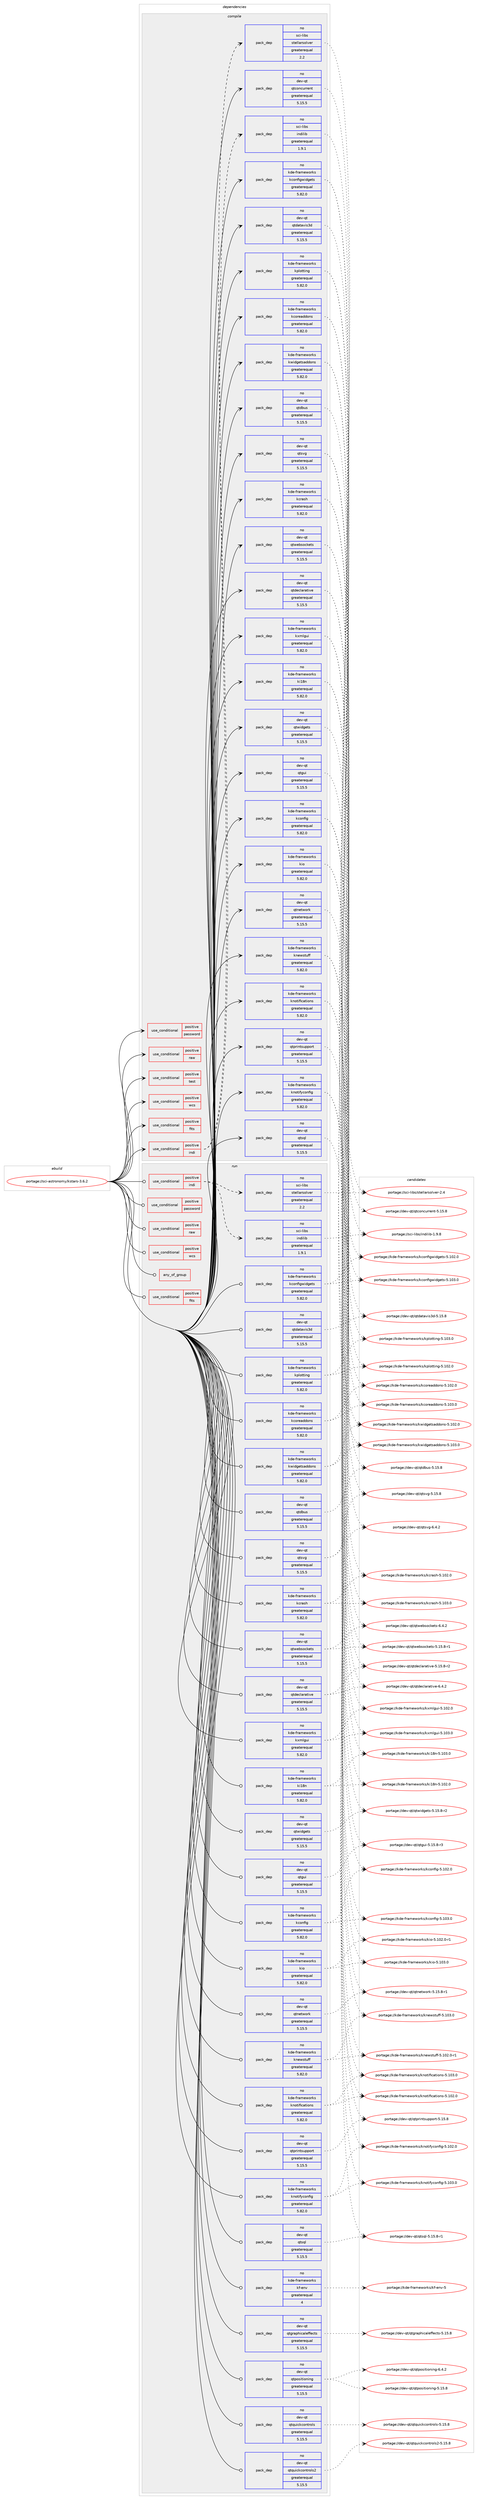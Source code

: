 digraph prolog {

# *************
# Graph options
# *************

newrank=true;
concentrate=true;
compound=true;
graph [rankdir=LR,fontname=Helvetica,fontsize=10,ranksep=1.5];#, ranksep=2.5, nodesep=0.2];
edge  [arrowhead=vee];
node  [fontname=Helvetica,fontsize=10];

# **********
# The ebuild
# **********

subgraph cluster_leftcol {
color=gray;
rank=same;
label=<<i>ebuild</i>>;
id [label="portage://sci-astronomy/kstars-3.6.2", color=red, width=4, href="../sci-astronomy/kstars-3.6.2.svg"];
}

# ****************
# The dependencies
# ****************

subgraph cluster_midcol {
color=gray;
label=<<i>dependencies</i>>;
subgraph cluster_compile {
fillcolor="#eeeeee";
style=filled;
label=<<i>compile</i>>;
subgraph cond37 {
dependency83 [label=<<TABLE BORDER="0" CELLBORDER="1" CELLSPACING="0" CELLPADDING="4"><TR><TD ROWSPAN="3" CELLPADDING="10">use_conditional</TD></TR><TR><TD>positive</TD></TR><TR><TD>fits</TD></TR></TABLE>>, shape=none, color=red];
# *** BEGIN UNKNOWN DEPENDENCY TYPE (TODO) ***
# dependency83 -> package_dependency(portage://sci-astronomy/kstars-3.6.2,install,no,sci-libs,cfitsio,none,[,,],any_same_slot,[])
# *** END UNKNOWN DEPENDENCY TYPE (TODO) ***

}
id:e -> dependency83:w [weight=20,style="solid",arrowhead="vee"];
subgraph cond38 {
dependency84 [label=<<TABLE BORDER="0" CELLBORDER="1" CELLSPACING="0" CELLPADDING="4"><TR><TD ROWSPAN="3" CELLPADDING="10">use_conditional</TD></TR><TR><TD>positive</TD></TR><TR><TD>indi</TD></TR></TABLE>>, shape=none, color=red];
# *** BEGIN UNKNOWN DEPENDENCY TYPE (TODO) ***
# dependency84 -> package_dependency(portage://sci-astronomy/kstars-3.6.2,install,no,sci-libs,gsl,none,[,,],any_same_slot,[])
# *** END UNKNOWN DEPENDENCY TYPE (TODO) ***

subgraph pack47 {
dependency85 [label=<<TABLE BORDER="0" CELLBORDER="1" CELLSPACING="0" CELLPADDING="4" WIDTH="220"><TR><TD ROWSPAN="6" CELLPADDING="30">pack_dep</TD></TR><TR><TD WIDTH="110">no</TD></TR><TR><TD>sci-libs</TD></TR><TR><TD>indilib</TD></TR><TR><TD>greaterequal</TD></TR><TR><TD>1.9.1</TD></TR></TABLE>>, shape=none, color=blue];
}
dependency84:e -> dependency85:w [weight=20,style="dashed",arrowhead="vee"];
# *** BEGIN UNKNOWN DEPENDENCY TYPE (TODO) ***
# dependency84 -> package_dependency(portage://sci-astronomy/kstars-3.6.2,install,no,sci-libs,libnova,none,[,,],any_same_slot,[])
# *** END UNKNOWN DEPENDENCY TYPE (TODO) ***

subgraph pack48 {
dependency86 [label=<<TABLE BORDER="0" CELLBORDER="1" CELLSPACING="0" CELLPADDING="4" WIDTH="220"><TR><TD ROWSPAN="6" CELLPADDING="30">pack_dep</TD></TR><TR><TD WIDTH="110">no</TD></TR><TR><TD>sci-libs</TD></TR><TR><TD>stellarsolver</TD></TR><TR><TD>greaterequal</TD></TR><TR><TD>2.2</TD></TR></TABLE>>, shape=none, color=blue];
}
dependency84:e -> dependency86:w [weight=20,style="dashed",arrowhead="vee"];
}
id:e -> dependency84:w [weight=20,style="solid",arrowhead="vee"];
subgraph cond39 {
dependency87 [label=<<TABLE BORDER="0" CELLBORDER="1" CELLSPACING="0" CELLPADDING="4"><TR><TD ROWSPAN="3" CELLPADDING="10">use_conditional</TD></TR><TR><TD>positive</TD></TR><TR><TD>password</TD></TR></TABLE>>, shape=none, color=red];
# *** BEGIN UNKNOWN DEPENDENCY TYPE (TODO) ***
# dependency87 -> package_dependency(portage://sci-astronomy/kstars-3.6.2,install,no,dev-libs,qtkeychain,none,[,,],any_same_slot,[use(enable(qt5),positive)])
# *** END UNKNOWN DEPENDENCY TYPE (TODO) ***

}
id:e -> dependency87:w [weight=20,style="solid",arrowhead="vee"];
subgraph cond40 {
dependency88 [label=<<TABLE BORDER="0" CELLBORDER="1" CELLSPACING="0" CELLPADDING="4"><TR><TD ROWSPAN="3" CELLPADDING="10">use_conditional</TD></TR><TR><TD>positive</TD></TR><TR><TD>raw</TD></TR></TABLE>>, shape=none, color=red];
# *** BEGIN UNKNOWN DEPENDENCY TYPE (TODO) ***
# dependency88 -> package_dependency(portage://sci-astronomy/kstars-3.6.2,install,no,media-libs,libraw,none,[,,],any_same_slot,[])
# *** END UNKNOWN DEPENDENCY TYPE (TODO) ***

}
id:e -> dependency88:w [weight=20,style="solid",arrowhead="vee"];
subgraph cond41 {
dependency89 [label=<<TABLE BORDER="0" CELLBORDER="1" CELLSPACING="0" CELLPADDING="4"><TR><TD ROWSPAN="3" CELLPADDING="10">use_conditional</TD></TR><TR><TD>positive</TD></TR><TR><TD>test</TD></TR></TABLE>>, shape=none, color=red];
# *** BEGIN UNKNOWN DEPENDENCY TYPE (TODO) ***
# dependency89 -> package_dependency(portage://sci-astronomy/kstars-3.6.2,install,no,dev-qt,qttest,none,[,,],[slot(5)],[])
# *** END UNKNOWN DEPENDENCY TYPE (TODO) ***

}
id:e -> dependency89:w [weight=20,style="solid",arrowhead="vee"];
subgraph cond42 {
dependency90 [label=<<TABLE BORDER="0" CELLBORDER="1" CELLSPACING="0" CELLPADDING="4"><TR><TD ROWSPAN="3" CELLPADDING="10">use_conditional</TD></TR><TR><TD>positive</TD></TR><TR><TD>wcs</TD></TR></TABLE>>, shape=none, color=red];
# *** BEGIN UNKNOWN DEPENDENCY TYPE (TODO) ***
# dependency90 -> package_dependency(portage://sci-astronomy/kstars-3.6.2,install,no,sci-astronomy,wcslib,none,[,,],any_same_slot,[])
# *** END UNKNOWN DEPENDENCY TYPE (TODO) ***

}
id:e -> dependency90:w [weight=20,style="solid",arrowhead="vee"];
# *** BEGIN UNKNOWN DEPENDENCY TYPE (TODO) ***
# id -> package_dependency(portage://sci-astronomy/kstars-3.6.2,install,no,dev-cpp,eigen,none,[,,],[slot(3)],[])
# *** END UNKNOWN DEPENDENCY TYPE (TODO) ***

subgraph pack49 {
dependency91 [label=<<TABLE BORDER="0" CELLBORDER="1" CELLSPACING="0" CELLPADDING="4" WIDTH="220"><TR><TD ROWSPAN="6" CELLPADDING="30">pack_dep</TD></TR><TR><TD WIDTH="110">no</TD></TR><TR><TD>dev-qt</TD></TR><TR><TD>qtconcurrent</TD></TR><TR><TD>greaterequal</TD></TR><TR><TD>5.15.5</TD></TR></TABLE>>, shape=none, color=blue];
}
id:e -> dependency91:w [weight=20,style="solid",arrowhead="vee"];
# *** BEGIN UNKNOWN DEPENDENCY TYPE (TODO) ***
# id -> package_dependency(portage://sci-astronomy/kstars-3.6.2,install,no,dev-qt,qtcore,none,[,,],[slot(5)],[])
# *** END UNKNOWN DEPENDENCY TYPE (TODO) ***

subgraph pack50 {
dependency92 [label=<<TABLE BORDER="0" CELLBORDER="1" CELLSPACING="0" CELLPADDING="4" WIDTH="220"><TR><TD ROWSPAN="6" CELLPADDING="30">pack_dep</TD></TR><TR><TD WIDTH="110">no</TD></TR><TR><TD>dev-qt</TD></TR><TR><TD>qtdatavis3d</TD></TR><TR><TD>greaterequal</TD></TR><TR><TD>5.15.5</TD></TR></TABLE>>, shape=none, color=blue];
}
id:e -> dependency92:w [weight=20,style="solid",arrowhead="vee"];
subgraph pack51 {
dependency93 [label=<<TABLE BORDER="0" CELLBORDER="1" CELLSPACING="0" CELLPADDING="4" WIDTH="220"><TR><TD ROWSPAN="6" CELLPADDING="30">pack_dep</TD></TR><TR><TD WIDTH="110">no</TD></TR><TR><TD>dev-qt</TD></TR><TR><TD>qtdbus</TD></TR><TR><TD>greaterequal</TD></TR><TR><TD>5.15.5</TD></TR></TABLE>>, shape=none, color=blue];
}
id:e -> dependency93:w [weight=20,style="solid",arrowhead="vee"];
subgraph pack52 {
dependency94 [label=<<TABLE BORDER="0" CELLBORDER="1" CELLSPACING="0" CELLPADDING="4" WIDTH="220"><TR><TD ROWSPAN="6" CELLPADDING="30">pack_dep</TD></TR><TR><TD WIDTH="110">no</TD></TR><TR><TD>dev-qt</TD></TR><TR><TD>qtdeclarative</TD></TR><TR><TD>greaterequal</TD></TR><TR><TD>5.15.5</TD></TR></TABLE>>, shape=none, color=blue];
}
id:e -> dependency94:w [weight=20,style="solid",arrowhead="vee"];
subgraph pack53 {
dependency95 [label=<<TABLE BORDER="0" CELLBORDER="1" CELLSPACING="0" CELLPADDING="4" WIDTH="220"><TR><TD ROWSPAN="6" CELLPADDING="30">pack_dep</TD></TR><TR><TD WIDTH="110">no</TD></TR><TR><TD>dev-qt</TD></TR><TR><TD>qtgui</TD></TR><TR><TD>greaterequal</TD></TR><TR><TD>5.15.5</TD></TR></TABLE>>, shape=none, color=blue];
}
id:e -> dependency95:w [weight=20,style="solid",arrowhead="vee"];
subgraph pack54 {
dependency96 [label=<<TABLE BORDER="0" CELLBORDER="1" CELLSPACING="0" CELLPADDING="4" WIDTH="220"><TR><TD ROWSPAN="6" CELLPADDING="30">pack_dep</TD></TR><TR><TD WIDTH="110">no</TD></TR><TR><TD>dev-qt</TD></TR><TR><TD>qtnetwork</TD></TR><TR><TD>greaterequal</TD></TR><TR><TD>5.15.5</TD></TR></TABLE>>, shape=none, color=blue];
}
id:e -> dependency96:w [weight=20,style="solid",arrowhead="vee"];
subgraph pack55 {
dependency97 [label=<<TABLE BORDER="0" CELLBORDER="1" CELLSPACING="0" CELLPADDING="4" WIDTH="220"><TR><TD ROWSPAN="6" CELLPADDING="30">pack_dep</TD></TR><TR><TD WIDTH="110">no</TD></TR><TR><TD>dev-qt</TD></TR><TR><TD>qtprintsupport</TD></TR><TR><TD>greaterequal</TD></TR><TR><TD>5.15.5</TD></TR></TABLE>>, shape=none, color=blue];
}
id:e -> dependency97:w [weight=20,style="solid",arrowhead="vee"];
subgraph pack56 {
dependency98 [label=<<TABLE BORDER="0" CELLBORDER="1" CELLSPACING="0" CELLPADDING="4" WIDTH="220"><TR><TD ROWSPAN="6" CELLPADDING="30">pack_dep</TD></TR><TR><TD WIDTH="110">no</TD></TR><TR><TD>dev-qt</TD></TR><TR><TD>qtsql</TD></TR><TR><TD>greaterequal</TD></TR><TR><TD>5.15.5</TD></TR></TABLE>>, shape=none, color=blue];
}
id:e -> dependency98:w [weight=20,style="solid",arrowhead="vee"];
subgraph pack57 {
dependency99 [label=<<TABLE BORDER="0" CELLBORDER="1" CELLSPACING="0" CELLPADDING="4" WIDTH="220"><TR><TD ROWSPAN="6" CELLPADDING="30">pack_dep</TD></TR><TR><TD WIDTH="110">no</TD></TR><TR><TD>dev-qt</TD></TR><TR><TD>qtsvg</TD></TR><TR><TD>greaterequal</TD></TR><TR><TD>5.15.5</TD></TR></TABLE>>, shape=none, color=blue];
}
id:e -> dependency99:w [weight=20,style="solid",arrowhead="vee"];
subgraph pack58 {
dependency100 [label=<<TABLE BORDER="0" CELLBORDER="1" CELLSPACING="0" CELLPADDING="4" WIDTH="220"><TR><TD ROWSPAN="6" CELLPADDING="30">pack_dep</TD></TR><TR><TD WIDTH="110">no</TD></TR><TR><TD>dev-qt</TD></TR><TR><TD>qtwebsockets</TD></TR><TR><TD>greaterequal</TD></TR><TR><TD>5.15.5</TD></TR></TABLE>>, shape=none, color=blue];
}
id:e -> dependency100:w [weight=20,style="solid",arrowhead="vee"];
subgraph pack59 {
dependency101 [label=<<TABLE BORDER="0" CELLBORDER="1" CELLSPACING="0" CELLPADDING="4" WIDTH="220"><TR><TD ROWSPAN="6" CELLPADDING="30">pack_dep</TD></TR><TR><TD WIDTH="110">no</TD></TR><TR><TD>dev-qt</TD></TR><TR><TD>qtwidgets</TD></TR><TR><TD>greaterequal</TD></TR><TR><TD>5.15.5</TD></TR></TABLE>>, shape=none, color=blue];
}
id:e -> dependency101:w [weight=20,style="solid",arrowhead="vee"];
subgraph pack60 {
dependency102 [label=<<TABLE BORDER="0" CELLBORDER="1" CELLSPACING="0" CELLPADDING="4" WIDTH="220"><TR><TD ROWSPAN="6" CELLPADDING="30">pack_dep</TD></TR><TR><TD WIDTH="110">no</TD></TR><TR><TD>kde-frameworks</TD></TR><TR><TD>kconfig</TD></TR><TR><TD>greaterequal</TD></TR><TR><TD>5.82.0</TD></TR></TABLE>>, shape=none, color=blue];
}
id:e -> dependency102:w [weight=20,style="solid",arrowhead="vee"];
subgraph pack61 {
dependency103 [label=<<TABLE BORDER="0" CELLBORDER="1" CELLSPACING="0" CELLPADDING="4" WIDTH="220"><TR><TD ROWSPAN="6" CELLPADDING="30">pack_dep</TD></TR><TR><TD WIDTH="110">no</TD></TR><TR><TD>kde-frameworks</TD></TR><TR><TD>kconfigwidgets</TD></TR><TR><TD>greaterequal</TD></TR><TR><TD>5.82.0</TD></TR></TABLE>>, shape=none, color=blue];
}
id:e -> dependency103:w [weight=20,style="solid",arrowhead="vee"];
subgraph pack62 {
dependency104 [label=<<TABLE BORDER="0" CELLBORDER="1" CELLSPACING="0" CELLPADDING="4" WIDTH="220"><TR><TD ROWSPAN="6" CELLPADDING="30">pack_dep</TD></TR><TR><TD WIDTH="110">no</TD></TR><TR><TD>kde-frameworks</TD></TR><TR><TD>kcoreaddons</TD></TR><TR><TD>greaterequal</TD></TR><TR><TD>5.82.0</TD></TR></TABLE>>, shape=none, color=blue];
}
id:e -> dependency104:w [weight=20,style="solid",arrowhead="vee"];
subgraph pack63 {
dependency105 [label=<<TABLE BORDER="0" CELLBORDER="1" CELLSPACING="0" CELLPADDING="4" WIDTH="220"><TR><TD ROWSPAN="6" CELLPADDING="30">pack_dep</TD></TR><TR><TD WIDTH="110">no</TD></TR><TR><TD>kde-frameworks</TD></TR><TR><TD>kcrash</TD></TR><TR><TD>greaterequal</TD></TR><TR><TD>5.82.0</TD></TR></TABLE>>, shape=none, color=blue];
}
id:e -> dependency105:w [weight=20,style="solid",arrowhead="vee"];
subgraph pack64 {
dependency106 [label=<<TABLE BORDER="0" CELLBORDER="1" CELLSPACING="0" CELLPADDING="4" WIDTH="220"><TR><TD ROWSPAN="6" CELLPADDING="30">pack_dep</TD></TR><TR><TD WIDTH="110">no</TD></TR><TR><TD>kde-frameworks</TD></TR><TR><TD>ki18n</TD></TR><TR><TD>greaterequal</TD></TR><TR><TD>5.82.0</TD></TR></TABLE>>, shape=none, color=blue];
}
id:e -> dependency106:w [weight=20,style="solid",arrowhead="vee"];
subgraph pack65 {
dependency107 [label=<<TABLE BORDER="0" CELLBORDER="1" CELLSPACING="0" CELLPADDING="4" WIDTH="220"><TR><TD ROWSPAN="6" CELLPADDING="30">pack_dep</TD></TR><TR><TD WIDTH="110">no</TD></TR><TR><TD>kde-frameworks</TD></TR><TR><TD>kio</TD></TR><TR><TD>greaterequal</TD></TR><TR><TD>5.82.0</TD></TR></TABLE>>, shape=none, color=blue];
}
id:e -> dependency107:w [weight=20,style="solid",arrowhead="vee"];
subgraph pack66 {
dependency108 [label=<<TABLE BORDER="0" CELLBORDER="1" CELLSPACING="0" CELLPADDING="4" WIDTH="220"><TR><TD ROWSPAN="6" CELLPADDING="30">pack_dep</TD></TR><TR><TD WIDTH="110">no</TD></TR><TR><TD>kde-frameworks</TD></TR><TR><TD>knewstuff</TD></TR><TR><TD>greaterequal</TD></TR><TR><TD>5.82.0</TD></TR></TABLE>>, shape=none, color=blue];
}
id:e -> dependency108:w [weight=20,style="solid",arrowhead="vee"];
subgraph pack67 {
dependency109 [label=<<TABLE BORDER="0" CELLBORDER="1" CELLSPACING="0" CELLPADDING="4" WIDTH="220"><TR><TD ROWSPAN="6" CELLPADDING="30">pack_dep</TD></TR><TR><TD WIDTH="110">no</TD></TR><TR><TD>kde-frameworks</TD></TR><TR><TD>knotifications</TD></TR><TR><TD>greaterequal</TD></TR><TR><TD>5.82.0</TD></TR></TABLE>>, shape=none, color=blue];
}
id:e -> dependency109:w [weight=20,style="solid",arrowhead="vee"];
subgraph pack68 {
dependency110 [label=<<TABLE BORDER="0" CELLBORDER="1" CELLSPACING="0" CELLPADDING="4" WIDTH="220"><TR><TD ROWSPAN="6" CELLPADDING="30">pack_dep</TD></TR><TR><TD WIDTH="110">no</TD></TR><TR><TD>kde-frameworks</TD></TR><TR><TD>knotifyconfig</TD></TR><TR><TD>greaterequal</TD></TR><TR><TD>5.82.0</TD></TR></TABLE>>, shape=none, color=blue];
}
id:e -> dependency110:w [weight=20,style="solid",arrowhead="vee"];
subgraph pack69 {
dependency111 [label=<<TABLE BORDER="0" CELLBORDER="1" CELLSPACING="0" CELLPADDING="4" WIDTH="220"><TR><TD ROWSPAN="6" CELLPADDING="30">pack_dep</TD></TR><TR><TD WIDTH="110">no</TD></TR><TR><TD>kde-frameworks</TD></TR><TR><TD>kplotting</TD></TR><TR><TD>greaterequal</TD></TR><TR><TD>5.82.0</TD></TR></TABLE>>, shape=none, color=blue];
}
id:e -> dependency111:w [weight=20,style="solid",arrowhead="vee"];
subgraph pack70 {
dependency112 [label=<<TABLE BORDER="0" CELLBORDER="1" CELLSPACING="0" CELLPADDING="4" WIDTH="220"><TR><TD ROWSPAN="6" CELLPADDING="30">pack_dep</TD></TR><TR><TD WIDTH="110">no</TD></TR><TR><TD>kde-frameworks</TD></TR><TR><TD>kwidgetsaddons</TD></TR><TR><TD>greaterequal</TD></TR><TR><TD>5.82.0</TD></TR></TABLE>>, shape=none, color=blue];
}
id:e -> dependency112:w [weight=20,style="solid",arrowhead="vee"];
subgraph pack71 {
dependency113 [label=<<TABLE BORDER="0" CELLBORDER="1" CELLSPACING="0" CELLPADDING="4" WIDTH="220"><TR><TD ROWSPAN="6" CELLPADDING="30">pack_dep</TD></TR><TR><TD WIDTH="110">no</TD></TR><TR><TD>kde-frameworks</TD></TR><TR><TD>kxmlgui</TD></TR><TR><TD>greaterequal</TD></TR><TR><TD>5.82.0</TD></TR></TABLE>>, shape=none, color=blue];
}
id:e -> dependency113:w [weight=20,style="solid",arrowhead="vee"];
# *** BEGIN UNKNOWN DEPENDENCY TYPE (TODO) ***
# id -> package_dependency(portage://sci-astronomy/kstars-3.6.2,install,no,sys-libs,zlib,none,[,,],[],[])
# *** END UNKNOWN DEPENDENCY TYPE (TODO) ***

}
subgraph cluster_compileandrun {
fillcolor="#eeeeee";
style=filled;
label=<<i>compile and run</i>>;
}
subgraph cluster_run {
fillcolor="#eeeeee";
style=filled;
label=<<i>run</i>>;
subgraph any1 {
dependency114 [label=<<TABLE BORDER="0" CELLBORDER="1" CELLSPACING="0" CELLPADDING="4"><TR><TD CELLPADDING="10">any_of_group</TD></TR></TABLE>>, shape=none, color=red];# *** BEGIN UNKNOWN DEPENDENCY TYPE (TODO) ***
# dependency114 -> package_dependency(portage://sci-astronomy/kstars-3.6.2,run,no,kde-frameworks,breeze-icons,none,[,,],any_different_slot,[])
# *** END UNKNOWN DEPENDENCY TYPE (TODO) ***

# *** BEGIN UNKNOWN DEPENDENCY TYPE (TODO) ***
# dependency114 -> package_dependency(portage://sci-astronomy/kstars-3.6.2,run,no,kde-frameworks,oxygen-icons,none,[,,],any_different_slot,[])
# *** END UNKNOWN DEPENDENCY TYPE (TODO) ***

}
id:e -> dependency114:w [weight=20,style="solid",arrowhead="odot"];
subgraph cond43 {
dependency115 [label=<<TABLE BORDER="0" CELLBORDER="1" CELLSPACING="0" CELLPADDING="4"><TR><TD ROWSPAN="3" CELLPADDING="10">use_conditional</TD></TR><TR><TD>positive</TD></TR><TR><TD>fits</TD></TR></TABLE>>, shape=none, color=red];
# *** BEGIN UNKNOWN DEPENDENCY TYPE (TODO) ***
# dependency115 -> package_dependency(portage://sci-astronomy/kstars-3.6.2,run,no,sci-libs,cfitsio,none,[,,],any_same_slot,[])
# *** END UNKNOWN DEPENDENCY TYPE (TODO) ***

}
id:e -> dependency115:w [weight=20,style="solid",arrowhead="odot"];
subgraph cond44 {
dependency116 [label=<<TABLE BORDER="0" CELLBORDER="1" CELLSPACING="0" CELLPADDING="4"><TR><TD ROWSPAN="3" CELLPADDING="10">use_conditional</TD></TR><TR><TD>positive</TD></TR><TR><TD>indi</TD></TR></TABLE>>, shape=none, color=red];
# *** BEGIN UNKNOWN DEPENDENCY TYPE (TODO) ***
# dependency116 -> package_dependency(portage://sci-astronomy/kstars-3.6.2,run,no,sci-libs,gsl,none,[,,],any_same_slot,[])
# *** END UNKNOWN DEPENDENCY TYPE (TODO) ***

subgraph pack72 {
dependency117 [label=<<TABLE BORDER="0" CELLBORDER="1" CELLSPACING="0" CELLPADDING="4" WIDTH="220"><TR><TD ROWSPAN="6" CELLPADDING="30">pack_dep</TD></TR><TR><TD WIDTH="110">no</TD></TR><TR><TD>sci-libs</TD></TR><TR><TD>indilib</TD></TR><TR><TD>greaterequal</TD></TR><TR><TD>1.9.1</TD></TR></TABLE>>, shape=none, color=blue];
}
dependency116:e -> dependency117:w [weight=20,style="dashed",arrowhead="vee"];
# *** BEGIN UNKNOWN DEPENDENCY TYPE (TODO) ***
# dependency116 -> package_dependency(portage://sci-astronomy/kstars-3.6.2,run,no,sci-libs,libnova,none,[,,],any_same_slot,[])
# *** END UNKNOWN DEPENDENCY TYPE (TODO) ***

subgraph pack73 {
dependency118 [label=<<TABLE BORDER="0" CELLBORDER="1" CELLSPACING="0" CELLPADDING="4" WIDTH="220"><TR><TD ROWSPAN="6" CELLPADDING="30">pack_dep</TD></TR><TR><TD WIDTH="110">no</TD></TR><TR><TD>sci-libs</TD></TR><TR><TD>stellarsolver</TD></TR><TR><TD>greaterequal</TD></TR><TR><TD>2.2</TD></TR></TABLE>>, shape=none, color=blue];
}
dependency116:e -> dependency118:w [weight=20,style="dashed",arrowhead="vee"];
}
id:e -> dependency116:w [weight=20,style="solid",arrowhead="odot"];
subgraph cond45 {
dependency119 [label=<<TABLE BORDER="0" CELLBORDER="1" CELLSPACING="0" CELLPADDING="4"><TR><TD ROWSPAN="3" CELLPADDING="10">use_conditional</TD></TR><TR><TD>positive</TD></TR><TR><TD>password</TD></TR></TABLE>>, shape=none, color=red];
# *** BEGIN UNKNOWN DEPENDENCY TYPE (TODO) ***
# dependency119 -> package_dependency(portage://sci-astronomy/kstars-3.6.2,run,no,dev-libs,qtkeychain,none,[,,],any_same_slot,[use(enable(qt5),positive)])
# *** END UNKNOWN DEPENDENCY TYPE (TODO) ***

}
id:e -> dependency119:w [weight=20,style="solid",arrowhead="odot"];
subgraph cond46 {
dependency120 [label=<<TABLE BORDER="0" CELLBORDER="1" CELLSPACING="0" CELLPADDING="4"><TR><TD ROWSPAN="3" CELLPADDING="10">use_conditional</TD></TR><TR><TD>positive</TD></TR><TR><TD>raw</TD></TR></TABLE>>, shape=none, color=red];
# *** BEGIN UNKNOWN DEPENDENCY TYPE (TODO) ***
# dependency120 -> package_dependency(portage://sci-astronomy/kstars-3.6.2,run,no,media-libs,libraw,none,[,,],any_same_slot,[])
# *** END UNKNOWN DEPENDENCY TYPE (TODO) ***

}
id:e -> dependency120:w [weight=20,style="solid",arrowhead="odot"];
subgraph cond47 {
dependency121 [label=<<TABLE BORDER="0" CELLBORDER="1" CELLSPACING="0" CELLPADDING="4"><TR><TD ROWSPAN="3" CELLPADDING="10">use_conditional</TD></TR><TR><TD>positive</TD></TR><TR><TD>wcs</TD></TR></TABLE>>, shape=none, color=red];
# *** BEGIN UNKNOWN DEPENDENCY TYPE (TODO) ***
# dependency121 -> package_dependency(portage://sci-astronomy/kstars-3.6.2,run,no,sci-astronomy,wcslib,none,[,,],any_same_slot,[])
# *** END UNKNOWN DEPENDENCY TYPE (TODO) ***

}
id:e -> dependency121:w [weight=20,style="solid",arrowhead="odot"];
# *** BEGIN UNKNOWN DEPENDENCY TYPE (TODO) ***
# id -> package_dependency(portage://sci-astronomy/kstars-3.6.2,run,no,dev-qt,qtcore,none,[,,],[slot(5)],[])
# *** END UNKNOWN DEPENDENCY TYPE (TODO) ***

subgraph pack74 {
dependency122 [label=<<TABLE BORDER="0" CELLBORDER="1" CELLSPACING="0" CELLPADDING="4" WIDTH="220"><TR><TD ROWSPAN="6" CELLPADDING="30">pack_dep</TD></TR><TR><TD WIDTH="110">no</TD></TR><TR><TD>dev-qt</TD></TR><TR><TD>qtdatavis3d</TD></TR><TR><TD>greaterequal</TD></TR><TR><TD>5.15.5</TD></TR></TABLE>>, shape=none, color=blue];
}
id:e -> dependency122:w [weight=20,style="solid",arrowhead="odot"];
subgraph pack75 {
dependency123 [label=<<TABLE BORDER="0" CELLBORDER="1" CELLSPACING="0" CELLPADDING="4" WIDTH="220"><TR><TD ROWSPAN="6" CELLPADDING="30">pack_dep</TD></TR><TR><TD WIDTH="110">no</TD></TR><TR><TD>dev-qt</TD></TR><TR><TD>qtdbus</TD></TR><TR><TD>greaterequal</TD></TR><TR><TD>5.15.5</TD></TR></TABLE>>, shape=none, color=blue];
}
id:e -> dependency123:w [weight=20,style="solid",arrowhead="odot"];
subgraph pack76 {
dependency124 [label=<<TABLE BORDER="0" CELLBORDER="1" CELLSPACING="0" CELLPADDING="4" WIDTH="220"><TR><TD ROWSPAN="6" CELLPADDING="30">pack_dep</TD></TR><TR><TD WIDTH="110">no</TD></TR><TR><TD>dev-qt</TD></TR><TR><TD>qtdeclarative</TD></TR><TR><TD>greaterequal</TD></TR><TR><TD>5.15.5</TD></TR></TABLE>>, shape=none, color=blue];
}
id:e -> dependency124:w [weight=20,style="solid",arrowhead="odot"];
subgraph pack77 {
dependency125 [label=<<TABLE BORDER="0" CELLBORDER="1" CELLSPACING="0" CELLPADDING="4" WIDTH="220"><TR><TD ROWSPAN="6" CELLPADDING="30">pack_dep</TD></TR><TR><TD WIDTH="110">no</TD></TR><TR><TD>dev-qt</TD></TR><TR><TD>qtgraphicaleffects</TD></TR><TR><TD>greaterequal</TD></TR><TR><TD>5.15.5</TD></TR></TABLE>>, shape=none, color=blue];
}
id:e -> dependency125:w [weight=20,style="solid",arrowhead="odot"];
subgraph pack78 {
dependency126 [label=<<TABLE BORDER="0" CELLBORDER="1" CELLSPACING="0" CELLPADDING="4" WIDTH="220"><TR><TD ROWSPAN="6" CELLPADDING="30">pack_dep</TD></TR><TR><TD WIDTH="110">no</TD></TR><TR><TD>dev-qt</TD></TR><TR><TD>qtgui</TD></TR><TR><TD>greaterequal</TD></TR><TR><TD>5.15.5</TD></TR></TABLE>>, shape=none, color=blue];
}
id:e -> dependency126:w [weight=20,style="solid",arrowhead="odot"];
subgraph pack79 {
dependency127 [label=<<TABLE BORDER="0" CELLBORDER="1" CELLSPACING="0" CELLPADDING="4" WIDTH="220"><TR><TD ROWSPAN="6" CELLPADDING="30">pack_dep</TD></TR><TR><TD WIDTH="110">no</TD></TR><TR><TD>dev-qt</TD></TR><TR><TD>qtnetwork</TD></TR><TR><TD>greaterequal</TD></TR><TR><TD>5.15.5</TD></TR></TABLE>>, shape=none, color=blue];
}
id:e -> dependency127:w [weight=20,style="solid",arrowhead="odot"];
subgraph pack80 {
dependency128 [label=<<TABLE BORDER="0" CELLBORDER="1" CELLSPACING="0" CELLPADDING="4" WIDTH="220"><TR><TD ROWSPAN="6" CELLPADDING="30">pack_dep</TD></TR><TR><TD WIDTH="110">no</TD></TR><TR><TD>dev-qt</TD></TR><TR><TD>qtpositioning</TD></TR><TR><TD>greaterequal</TD></TR><TR><TD>5.15.5</TD></TR></TABLE>>, shape=none, color=blue];
}
id:e -> dependency128:w [weight=20,style="solid",arrowhead="odot"];
subgraph pack81 {
dependency129 [label=<<TABLE BORDER="0" CELLBORDER="1" CELLSPACING="0" CELLPADDING="4" WIDTH="220"><TR><TD ROWSPAN="6" CELLPADDING="30">pack_dep</TD></TR><TR><TD WIDTH="110">no</TD></TR><TR><TD>dev-qt</TD></TR><TR><TD>qtprintsupport</TD></TR><TR><TD>greaterequal</TD></TR><TR><TD>5.15.5</TD></TR></TABLE>>, shape=none, color=blue];
}
id:e -> dependency129:w [weight=20,style="solid",arrowhead="odot"];
subgraph pack82 {
dependency130 [label=<<TABLE BORDER="0" CELLBORDER="1" CELLSPACING="0" CELLPADDING="4" WIDTH="220"><TR><TD ROWSPAN="6" CELLPADDING="30">pack_dep</TD></TR><TR><TD WIDTH="110">no</TD></TR><TR><TD>dev-qt</TD></TR><TR><TD>qtquickcontrols</TD></TR><TR><TD>greaterequal</TD></TR><TR><TD>5.15.5</TD></TR></TABLE>>, shape=none, color=blue];
}
id:e -> dependency130:w [weight=20,style="solid",arrowhead="odot"];
subgraph pack83 {
dependency131 [label=<<TABLE BORDER="0" CELLBORDER="1" CELLSPACING="0" CELLPADDING="4" WIDTH="220"><TR><TD ROWSPAN="6" CELLPADDING="30">pack_dep</TD></TR><TR><TD WIDTH="110">no</TD></TR><TR><TD>dev-qt</TD></TR><TR><TD>qtquickcontrols2</TD></TR><TR><TD>greaterequal</TD></TR><TR><TD>5.15.5</TD></TR></TABLE>>, shape=none, color=blue];
}
id:e -> dependency131:w [weight=20,style="solid",arrowhead="odot"];
subgraph pack84 {
dependency132 [label=<<TABLE BORDER="0" CELLBORDER="1" CELLSPACING="0" CELLPADDING="4" WIDTH="220"><TR><TD ROWSPAN="6" CELLPADDING="30">pack_dep</TD></TR><TR><TD WIDTH="110">no</TD></TR><TR><TD>dev-qt</TD></TR><TR><TD>qtsql</TD></TR><TR><TD>greaterequal</TD></TR><TR><TD>5.15.5</TD></TR></TABLE>>, shape=none, color=blue];
}
id:e -> dependency132:w [weight=20,style="solid",arrowhead="odot"];
subgraph pack85 {
dependency133 [label=<<TABLE BORDER="0" CELLBORDER="1" CELLSPACING="0" CELLPADDING="4" WIDTH="220"><TR><TD ROWSPAN="6" CELLPADDING="30">pack_dep</TD></TR><TR><TD WIDTH="110">no</TD></TR><TR><TD>dev-qt</TD></TR><TR><TD>qtsvg</TD></TR><TR><TD>greaterequal</TD></TR><TR><TD>5.15.5</TD></TR></TABLE>>, shape=none, color=blue];
}
id:e -> dependency133:w [weight=20,style="solid",arrowhead="odot"];
subgraph pack86 {
dependency134 [label=<<TABLE BORDER="0" CELLBORDER="1" CELLSPACING="0" CELLPADDING="4" WIDTH="220"><TR><TD ROWSPAN="6" CELLPADDING="30">pack_dep</TD></TR><TR><TD WIDTH="110">no</TD></TR><TR><TD>dev-qt</TD></TR><TR><TD>qtwebsockets</TD></TR><TR><TD>greaterequal</TD></TR><TR><TD>5.15.5</TD></TR></TABLE>>, shape=none, color=blue];
}
id:e -> dependency134:w [weight=20,style="solid",arrowhead="odot"];
subgraph pack87 {
dependency135 [label=<<TABLE BORDER="0" CELLBORDER="1" CELLSPACING="0" CELLPADDING="4" WIDTH="220"><TR><TD ROWSPAN="6" CELLPADDING="30">pack_dep</TD></TR><TR><TD WIDTH="110">no</TD></TR><TR><TD>dev-qt</TD></TR><TR><TD>qtwidgets</TD></TR><TR><TD>greaterequal</TD></TR><TR><TD>5.15.5</TD></TR></TABLE>>, shape=none, color=blue];
}
id:e -> dependency135:w [weight=20,style="solid",arrowhead="odot"];
subgraph pack88 {
dependency136 [label=<<TABLE BORDER="0" CELLBORDER="1" CELLSPACING="0" CELLPADDING="4" WIDTH="220"><TR><TD ROWSPAN="6" CELLPADDING="30">pack_dep</TD></TR><TR><TD WIDTH="110">no</TD></TR><TR><TD>kde-frameworks</TD></TR><TR><TD>kconfig</TD></TR><TR><TD>greaterequal</TD></TR><TR><TD>5.82.0</TD></TR></TABLE>>, shape=none, color=blue];
}
id:e -> dependency136:w [weight=20,style="solid",arrowhead="odot"];
subgraph pack89 {
dependency137 [label=<<TABLE BORDER="0" CELLBORDER="1" CELLSPACING="0" CELLPADDING="4" WIDTH="220"><TR><TD ROWSPAN="6" CELLPADDING="30">pack_dep</TD></TR><TR><TD WIDTH="110">no</TD></TR><TR><TD>kde-frameworks</TD></TR><TR><TD>kconfigwidgets</TD></TR><TR><TD>greaterequal</TD></TR><TR><TD>5.82.0</TD></TR></TABLE>>, shape=none, color=blue];
}
id:e -> dependency137:w [weight=20,style="solid",arrowhead="odot"];
subgraph pack90 {
dependency138 [label=<<TABLE BORDER="0" CELLBORDER="1" CELLSPACING="0" CELLPADDING="4" WIDTH="220"><TR><TD ROWSPAN="6" CELLPADDING="30">pack_dep</TD></TR><TR><TD WIDTH="110">no</TD></TR><TR><TD>kde-frameworks</TD></TR><TR><TD>kcoreaddons</TD></TR><TR><TD>greaterequal</TD></TR><TR><TD>5.82.0</TD></TR></TABLE>>, shape=none, color=blue];
}
id:e -> dependency138:w [weight=20,style="solid",arrowhead="odot"];
subgraph pack91 {
dependency139 [label=<<TABLE BORDER="0" CELLBORDER="1" CELLSPACING="0" CELLPADDING="4" WIDTH="220"><TR><TD ROWSPAN="6" CELLPADDING="30">pack_dep</TD></TR><TR><TD WIDTH="110">no</TD></TR><TR><TD>kde-frameworks</TD></TR><TR><TD>kcrash</TD></TR><TR><TD>greaterequal</TD></TR><TR><TD>5.82.0</TD></TR></TABLE>>, shape=none, color=blue];
}
id:e -> dependency139:w [weight=20,style="solid",arrowhead="odot"];
subgraph pack92 {
dependency140 [label=<<TABLE BORDER="0" CELLBORDER="1" CELLSPACING="0" CELLPADDING="4" WIDTH="220"><TR><TD ROWSPAN="6" CELLPADDING="30">pack_dep</TD></TR><TR><TD WIDTH="110">no</TD></TR><TR><TD>kde-frameworks</TD></TR><TR><TD>kf-env</TD></TR><TR><TD>greaterequal</TD></TR><TR><TD>4</TD></TR></TABLE>>, shape=none, color=blue];
}
id:e -> dependency140:w [weight=20,style="solid",arrowhead="odot"];
subgraph pack93 {
dependency141 [label=<<TABLE BORDER="0" CELLBORDER="1" CELLSPACING="0" CELLPADDING="4" WIDTH="220"><TR><TD ROWSPAN="6" CELLPADDING="30">pack_dep</TD></TR><TR><TD WIDTH="110">no</TD></TR><TR><TD>kde-frameworks</TD></TR><TR><TD>ki18n</TD></TR><TR><TD>greaterequal</TD></TR><TR><TD>5.82.0</TD></TR></TABLE>>, shape=none, color=blue];
}
id:e -> dependency141:w [weight=20,style="solid",arrowhead="odot"];
subgraph pack94 {
dependency142 [label=<<TABLE BORDER="0" CELLBORDER="1" CELLSPACING="0" CELLPADDING="4" WIDTH="220"><TR><TD ROWSPAN="6" CELLPADDING="30">pack_dep</TD></TR><TR><TD WIDTH="110">no</TD></TR><TR><TD>kde-frameworks</TD></TR><TR><TD>kio</TD></TR><TR><TD>greaterequal</TD></TR><TR><TD>5.82.0</TD></TR></TABLE>>, shape=none, color=blue];
}
id:e -> dependency142:w [weight=20,style="solid",arrowhead="odot"];
subgraph pack95 {
dependency143 [label=<<TABLE BORDER="0" CELLBORDER="1" CELLSPACING="0" CELLPADDING="4" WIDTH="220"><TR><TD ROWSPAN="6" CELLPADDING="30">pack_dep</TD></TR><TR><TD WIDTH="110">no</TD></TR><TR><TD>kde-frameworks</TD></TR><TR><TD>knewstuff</TD></TR><TR><TD>greaterequal</TD></TR><TR><TD>5.82.0</TD></TR></TABLE>>, shape=none, color=blue];
}
id:e -> dependency143:w [weight=20,style="solid",arrowhead="odot"];
subgraph pack96 {
dependency144 [label=<<TABLE BORDER="0" CELLBORDER="1" CELLSPACING="0" CELLPADDING="4" WIDTH="220"><TR><TD ROWSPAN="6" CELLPADDING="30">pack_dep</TD></TR><TR><TD WIDTH="110">no</TD></TR><TR><TD>kde-frameworks</TD></TR><TR><TD>knotifications</TD></TR><TR><TD>greaterequal</TD></TR><TR><TD>5.82.0</TD></TR></TABLE>>, shape=none, color=blue];
}
id:e -> dependency144:w [weight=20,style="solid",arrowhead="odot"];
subgraph pack97 {
dependency145 [label=<<TABLE BORDER="0" CELLBORDER="1" CELLSPACING="0" CELLPADDING="4" WIDTH="220"><TR><TD ROWSPAN="6" CELLPADDING="30">pack_dep</TD></TR><TR><TD WIDTH="110">no</TD></TR><TR><TD>kde-frameworks</TD></TR><TR><TD>knotifyconfig</TD></TR><TR><TD>greaterequal</TD></TR><TR><TD>5.82.0</TD></TR></TABLE>>, shape=none, color=blue];
}
id:e -> dependency145:w [weight=20,style="solid",arrowhead="odot"];
subgraph pack98 {
dependency146 [label=<<TABLE BORDER="0" CELLBORDER="1" CELLSPACING="0" CELLPADDING="4" WIDTH="220"><TR><TD ROWSPAN="6" CELLPADDING="30">pack_dep</TD></TR><TR><TD WIDTH="110">no</TD></TR><TR><TD>kde-frameworks</TD></TR><TR><TD>kplotting</TD></TR><TR><TD>greaterequal</TD></TR><TR><TD>5.82.0</TD></TR></TABLE>>, shape=none, color=blue];
}
id:e -> dependency146:w [weight=20,style="solid",arrowhead="odot"];
subgraph pack99 {
dependency147 [label=<<TABLE BORDER="0" CELLBORDER="1" CELLSPACING="0" CELLPADDING="4" WIDTH="220"><TR><TD ROWSPAN="6" CELLPADDING="30">pack_dep</TD></TR><TR><TD WIDTH="110">no</TD></TR><TR><TD>kde-frameworks</TD></TR><TR><TD>kwidgetsaddons</TD></TR><TR><TD>greaterequal</TD></TR><TR><TD>5.82.0</TD></TR></TABLE>>, shape=none, color=blue];
}
id:e -> dependency147:w [weight=20,style="solid",arrowhead="odot"];
subgraph pack100 {
dependency148 [label=<<TABLE BORDER="0" CELLBORDER="1" CELLSPACING="0" CELLPADDING="4" WIDTH="220"><TR><TD ROWSPAN="6" CELLPADDING="30">pack_dep</TD></TR><TR><TD WIDTH="110">no</TD></TR><TR><TD>kde-frameworks</TD></TR><TR><TD>kxmlgui</TD></TR><TR><TD>greaterequal</TD></TR><TR><TD>5.82.0</TD></TR></TABLE>>, shape=none, color=blue];
}
id:e -> dependency148:w [weight=20,style="solid",arrowhead="odot"];
# *** BEGIN UNKNOWN DEPENDENCY TYPE (TODO) ***
# id -> package_dependency(portage://sci-astronomy/kstars-3.6.2,run,no,sys-libs,zlib,none,[,,],[],[])
# *** END UNKNOWN DEPENDENCY TYPE (TODO) ***

}
}

# **************
# The candidates
# **************

subgraph cluster_choices {
rank=same;
color=gray;
label=<<i>candidates</i>>;

subgraph choice47 {
color=black;
nodesep=1;
choice1159910545108105981154710511010010510810598454946574656 [label="portage://sci-libs/indilib-1.9.8", color=red, width=4,href="../sci-libs/indilib-1.9.8.svg"];
dependency85:e -> choice1159910545108105981154710511010010510810598454946574656:w [style=dotted,weight="100"];
}
subgraph choice48 {
color=black;
nodesep=1;
choice115991054510810598115471151161011081089711411511110811810111445504652 [label="portage://sci-libs/stellarsolver-2.4", color=red, width=4,href="../sci-libs/stellarsolver-2.4.svg"];
dependency86:e -> choice115991054510810598115471151161011081089711411511110811810111445504652:w [style=dotted,weight="100"];
}
subgraph choice49 {
color=black;
nodesep=1;
choice1001011184511311647113116991111109911711411410111011645534649534656 [label="portage://dev-qt/qtconcurrent-5.15.8", color=red, width=4,href="../dev-qt/qtconcurrent-5.15.8.svg"];
dependency91:e -> choice1001011184511311647113116991111109911711411410111011645534649534656:w [style=dotted,weight="100"];
}
subgraph choice50 {
color=black;
nodesep=1;
choice100101118451131164711311610097116971181051155110045534649534656 [label="portage://dev-qt/qtdatavis3d-5.15.8", color=red, width=4,href="../dev-qt/qtdatavis3d-5.15.8.svg"];
dependency92:e -> choice100101118451131164711311610097116971181051155110045534649534656:w [style=dotted,weight="100"];
}
subgraph choice51 {
color=black;
nodesep=1;
choice10010111845113116471131161009811711545534649534656 [label="portage://dev-qt/qtdbus-5.15.8", color=red, width=4,href="../dev-qt/qtdbus-5.15.8.svg"];
dependency93:e -> choice10010111845113116471131161009811711545534649534656:w [style=dotted,weight="100"];
}
subgraph choice52 {
color=black;
nodesep=1;
choice1001011184511311647113116100101991089711497116105118101455346495346564511450 [label="portage://dev-qt/qtdeclarative-5.15.8-r2", color=red, width=4,href="../dev-qt/qtdeclarative-5.15.8-r2.svg"];
choice1001011184511311647113116100101991089711497116105118101455446524650 [label="portage://dev-qt/qtdeclarative-6.4.2", color=red, width=4,href="../dev-qt/qtdeclarative-6.4.2.svg"];
dependency94:e -> choice1001011184511311647113116100101991089711497116105118101455346495346564511450:w [style=dotted,weight="100"];
dependency94:e -> choice1001011184511311647113116100101991089711497116105118101455446524650:w [style=dotted,weight="100"];
}
subgraph choice53 {
color=black;
nodesep=1;
choice1001011184511311647113116103117105455346495346564511451 [label="portage://dev-qt/qtgui-5.15.8-r3", color=red, width=4,href="../dev-qt/qtgui-5.15.8-r3.svg"];
dependency95:e -> choice1001011184511311647113116103117105455346495346564511451:w [style=dotted,weight="100"];
}
subgraph choice54 {
color=black;
nodesep=1;
choice1001011184511311647113116110101116119111114107455346495346564511449 [label="portage://dev-qt/qtnetwork-5.15.8-r1", color=red, width=4,href="../dev-qt/qtnetwork-5.15.8-r1.svg"];
dependency96:e -> choice1001011184511311647113116110101116119111114107455346495346564511449:w [style=dotted,weight="100"];
}
subgraph choice55 {
color=black;
nodesep=1;
choice100101118451131164711311611211410511011611511711211211111411645534649534656 [label="portage://dev-qt/qtprintsupport-5.15.8", color=red, width=4,href="../dev-qt/qtprintsupport-5.15.8.svg"];
dependency97:e -> choice100101118451131164711311611211410511011611511711211211111411645534649534656:w [style=dotted,weight="100"];
}
subgraph choice56 {
color=black;
nodesep=1;
choice1001011184511311647113116115113108455346495346564511449 [label="portage://dev-qt/qtsql-5.15.8-r1", color=red, width=4,href="../dev-qt/qtsql-5.15.8-r1.svg"];
dependency98:e -> choice1001011184511311647113116115113108455346495346564511449:w [style=dotted,weight="100"];
}
subgraph choice57 {
color=black;
nodesep=1;
choice100101118451131164711311611511810345534649534656 [label="portage://dev-qt/qtsvg-5.15.8", color=red, width=4,href="../dev-qt/qtsvg-5.15.8.svg"];
choice1001011184511311647113116115118103455446524650 [label="portage://dev-qt/qtsvg-6.4.2", color=red, width=4,href="../dev-qt/qtsvg-6.4.2.svg"];
dependency99:e -> choice100101118451131164711311611511810345534649534656:w [style=dotted,weight="100"];
dependency99:e -> choice1001011184511311647113116115118103455446524650:w [style=dotted,weight="100"];
}
subgraph choice58 {
color=black;
nodesep=1;
choice10010111845113116471131161191019811511199107101116115455346495346564511449 [label="portage://dev-qt/qtwebsockets-5.15.8-r1", color=red, width=4,href="../dev-qt/qtwebsockets-5.15.8-r1.svg"];
choice10010111845113116471131161191019811511199107101116115455446524650 [label="portage://dev-qt/qtwebsockets-6.4.2", color=red, width=4,href="../dev-qt/qtwebsockets-6.4.2.svg"];
dependency100:e -> choice10010111845113116471131161191019811511199107101116115455346495346564511449:w [style=dotted,weight="100"];
dependency100:e -> choice10010111845113116471131161191019811511199107101116115455446524650:w [style=dotted,weight="100"];
}
subgraph choice59 {
color=black;
nodesep=1;
choice1001011184511311647113116119105100103101116115455346495346564511450 [label="portage://dev-qt/qtwidgets-5.15.8-r2", color=red, width=4,href="../dev-qt/qtwidgets-5.15.8-r2.svg"];
dependency101:e -> choice1001011184511311647113116119105100103101116115455346495346564511450:w [style=dotted,weight="100"];
}
subgraph choice60 {
color=black;
nodesep=1;
choice107100101451021149710910111911111410711547107991111101021051034553464948504648 [label="portage://kde-frameworks/kconfig-5.102.0", color=red, width=4,href="../kde-frameworks/kconfig-5.102.0.svg"];
choice107100101451021149710910111911111410711547107991111101021051034553464948514648 [label="portage://kde-frameworks/kconfig-5.103.0", color=red, width=4,href="../kde-frameworks/kconfig-5.103.0.svg"];
dependency102:e -> choice107100101451021149710910111911111410711547107991111101021051034553464948504648:w [style=dotted,weight="100"];
dependency102:e -> choice107100101451021149710910111911111410711547107991111101021051034553464948514648:w [style=dotted,weight="100"];
}
subgraph choice61 {
color=black;
nodesep=1;
choice107100101451021149710910111911111410711547107991111101021051031191051001031011161154553464948504648 [label="portage://kde-frameworks/kconfigwidgets-5.102.0", color=red, width=4,href="../kde-frameworks/kconfigwidgets-5.102.0.svg"];
choice107100101451021149710910111911111410711547107991111101021051031191051001031011161154553464948514648 [label="portage://kde-frameworks/kconfigwidgets-5.103.0", color=red, width=4,href="../kde-frameworks/kconfigwidgets-5.103.0.svg"];
dependency103:e -> choice107100101451021149710910111911111410711547107991111101021051031191051001031011161154553464948504648:w [style=dotted,weight="100"];
dependency103:e -> choice107100101451021149710910111911111410711547107991111101021051031191051001031011161154553464948514648:w [style=dotted,weight="100"];
}
subgraph choice62 {
color=black;
nodesep=1;
choice10710010145102114971091011191111141071154710799111114101971001001111101154553464948504648 [label="portage://kde-frameworks/kcoreaddons-5.102.0", color=red, width=4,href="../kde-frameworks/kcoreaddons-5.102.0.svg"];
choice10710010145102114971091011191111141071154710799111114101971001001111101154553464948514648 [label="portage://kde-frameworks/kcoreaddons-5.103.0", color=red, width=4,href="../kde-frameworks/kcoreaddons-5.103.0.svg"];
dependency104:e -> choice10710010145102114971091011191111141071154710799111114101971001001111101154553464948504648:w [style=dotted,weight="100"];
dependency104:e -> choice10710010145102114971091011191111141071154710799111114101971001001111101154553464948514648:w [style=dotted,weight="100"];
}
subgraph choice63 {
color=black;
nodesep=1;
choice10710010145102114971091011191111141071154710799114971151044553464948504648 [label="portage://kde-frameworks/kcrash-5.102.0", color=red, width=4,href="../kde-frameworks/kcrash-5.102.0.svg"];
choice10710010145102114971091011191111141071154710799114971151044553464948514648 [label="portage://kde-frameworks/kcrash-5.103.0", color=red, width=4,href="../kde-frameworks/kcrash-5.103.0.svg"];
dependency105:e -> choice10710010145102114971091011191111141071154710799114971151044553464948504648:w [style=dotted,weight="100"];
dependency105:e -> choice10710010145102114971091011191111141071154710799114971151044553464948514648:w [style=dotted,weight="100"];
}
subgraph choice64 {
color=black;
nodesep=1;
choice10710010145102114971091011191111141071154710710549561104553464948504648 [label="portage://kde-frameworks/ki18n-5.102.0", color=red, width=4,href="../kde-frameworks/ki18n-5.102.0.svg"];
choice10710010145102114971091011191111141071154710710549561104553464948514648 [label="portage://kde-frameworks/ki18n-5.103.0", color=red, width=4,href="../kde-frameworks/ki18n-5.103.0.svg"];
dependency106:e -> choice10710010145102114971091011191111141071154710710549561104553464948504648:w [style=dotted,weight="100"];
dependency106:e -> choice10710010145102114971091011191111141071154710710549561104553464948514648:w [style=dotted,weight="100"];
}
subgraph choice65 {
color=black;
nodesep=1;
choice10710010145102114971091011191111141071154710710511145534649485046484511449 [label="portage://kde-frameworks/kio-5.102.0-r1", color=red, width=4,href="../kde-frameworks/kio-5.102.0-r1.svg"];
choice1071001014510211497109101119111114107115471071051114553464948514648 [label="portage://kde-frameworks/kio-5.103.0", color=red, width=4,href="../kde-frameworks/kio-5.103.0.svg"];
dependency107:e -> choice10710010145102114971091011191111141071154710710511145534649485046484511449:w [style=dotted,weight="100"];
dependency107:e -> choice1071001014510211497109101119111114107115471071051114553464948514648:w [style=dotted,weight="100"];
}
subgraph choice66 {
color=black;
nodesep=1;
choice10710010145102114971091011191111141071154710711010111911511611710210245534649485046484511449 [label="portage://kde-frameworks/knewstuff-5.102.0-r1", color=red, width=4,href="../kde-frameworks/knewstuff-5.102.0-r1.svg"];
choice1071001014510211497109101119111114107115471071101011191151161171021024553464948514648 [label="portage://kde-frameworks/knewstuff-5.103.0", color=red, width=4,href="../kde-frameworks/knewstuff-5.103.0.svg"];
dependency108:e -> choice10710010145102114971091011191111141071154710711010111911511611710210245534649485046484511449:w [style=dotted,weight="100"];
dependency108:e -> choice1071001014510211497109101119111114107115471071101011191151161171021024553464948514648:w [style=dotted,weight="100"];
}
subgraph choice67 {
color=black;
nodesep=1;
choice10710010145102114971091011191111141071154710711011111610510210599971161051111101154553464948504648 [label="portage://kde-frameworks/knotifications-5.102.0", color=red, width=4,href="../kde-frameworks/knotifications-5.102.0.svg"];
choice10710010145102114971091011191111141071154710711011111610510210599971161051111101154553464948514648 [label="portage://kde-frameworks/knotifications-5.103.0", color=red, width=4,href="../kde-frameworks/knotifications-5.103.0.svg"];
dependency109:e -> choice10710010145102114971091011191111141071154710711011111610510210599971161051111101154553464948504648:w [style=dotted,weight="100"];
dependency109:e -> choice10710010145102114971091011191111141071154710711011111610510210599971161051111101154553464948514648:w [style=dotted,weight="100"];
}
subgraph choice68 {
color=black;
nodesep=1;
choice107100101451021149710910111911111410711547107110111116105102121991111101021051034553464948504648 [label="portage://kde-frameworks/knotifyconfig-5.102.0", color=red, width=4,href="../kde-frameworks/knotifyconfig-5.102.0.svg"];
choice107100101451021149710910111911111410711547107110111116105102121991111101021051034553464948514648 [label="portage://kde-frameworks/knotifyconfig-5.103.0", color=red, width=4,href="../kde-frameworks/knotifyconfig-5.103.0.svg"];
dependency110:e -> choice107100101451021149710910111911111410711547107110111116105102121991111101021051034553464948504648:w [style=dotted,weight="100"];
dependency110:e -> choice107100101451021149710910111911111410711547107110111116105102121991111101021051034553464948514648:w [style=dotted,weight="100"];
}
subgraph choice69 {
color=black;
nodesep=1;
choice1071001014510211497109101119111114107115471071121081111161161051101034553464948504648 [label="portage://kde-frameworks/kplotting-5.102.0", color=red, width=4,href="../kde-frameworks/kplotting-5.102.0.svg"];
choice1071001014510211497109101119111114107115471071121081111161161051101034553464948514648 [label="portage://kde-frameworks/kplotting-5.103.0", color=red, width=4,href="../kde-frameworks/kplotting-5.103.0.svg"];
dependency111:e -> choice1071001014510211497109101119111114107115471071121081111161161051101034553464948504648:w [style=dotted,weight="100"];
dependency111:e -> choice1071001014510211497109101119111114107115471071121081111161161051101034553464948514648:w [style=dotted,weight="100"];
}
subgraph choice70 {
color=black;
nodesep=1;
choice107100101451021149710910111911111410711547107119105100103101116115971001001111101154553464948504648 [label="portage://kde-frameworks/kwidgetsaddons-5.102.0", color=red, width=4,href="../kde-frameworks/kwidgetsaddons-5.102.0.svg"];
choice107100101451021149710910111911111410711547107119105100103101116115971001001111101154553464948514648 [label="portage://kde-frameworks/kwidgetsaddons-5.103.0", color=red, width=4,href="../kde-frameworks/kwidgetsaddons-5.103.0.svg"];
dependency112:e -> choice107100101451021149710910111911111410711547107119105100103101116115971001001111101154553464948504648:w [style=dotted,weight="100"];
dependency112:e -> choice107100101451021149710910111911111410711547107119105100103101116115971001001111101154553464948514648:w [style=dotted,weight="100"];
}
subgraph choice71 {
color=black;
nodesep=1;
choice1071001014510211497109101119111114107115471071201091081031171054553464948504648 [label="portage://kde-frameworks/kxmlgui-5.102.0", color=red, width=4,href="../kde-frameworks/kxmlgui-5.102.0.svg"];
choice1071001014510211497109101119111114107115471071201091081031171054553464948514648 [label="portage://kde-frameworks/kxmlgui-5.103.0", color=red, width=4,href="../kde-frameworks/kxmlgui-5.103.0.svg"];
dependency113:e -> choice1071001014510211497109101119111114107115471071201091081031171054553464948504648:w [style=dotted,weight="100"];
dependency113:e -> choice1071001014510211497109101119111114107115471071201091081031171054553464948514648:w [style=dotted,weight="100"];
}
subgraph choice72 {
color=black;
nodesep=1;
choice1159910545108105981154710511010010510810598454946574656 [label="portage://sci-libs/indilib-1.9.8", color=red, width=4,href="../sci-libs/indilib-1.9.8.svg"];
dependency117:e -> choice1159910545108105981154710511010010510810598454946574656:w [style=dotted,weight="100"];
}
subgraph choice73 {
color=black;
nodesep=1;
choice115991054510810598115471151161011081089711411511110811810111445504652 [label="portage://sci-libs/stellarsolver-2.4", color=red, width=4,href="../sci-libs/stellarsolver-2.4.svg"];
dependency118:e -> choice115991054510810598115471151161011081089711411511110811810111445504652:w [style=dotted,weight="100"];
}
subgraph choice74 {
color=black;
nodesep=1;
choice100101118451131164711311610097116971181051155110045534649534656 [label="portage://dev-qt/qtdatavis3d-5.15.8", color=red, width=4,href="../dev-qt/qtdatavis3d-5.15.8.svg"];
dependency122:e -> choice100101118451131164711311610097116971181051155110045534649534656:w [style=dotted,weight="100"];
}
subgraph choice75 {
color=black;
nodesep=1;
choice10010111845113116471131161009811711545534649534656 [label="portage://dev-qt/qtdbus-5.15.8", color=red, width=4,href="../dev-qt/qtdbus-5.15.8.svg"];
dependency123:e -> choice10010111845113116471131161009811711545534649534656:w [style=dotted,weight="100"];
}
subgraph choice76 {
color=black;
nodesep=1;
choice1001011184511311647113116100101991089711497116105118101455346495346564511450 [label="portage://dev-qt/qtdeclarative-5.15.8-r2", color=red, width=4,href="../dev-qt/qtdeclarative-5.15.8-r2.svg"];
choice1001011184511311647113116100101991089711497116105118101455446524650 [label="portage://dev-qt/qtdeclarative-6.4.2", color=red, width=4,href="../dev-qt/qtdeclarative-6.4.2.svg"];
dependency124:e -> choice1001011184511311647113116100101991089711497116105118101455346495346564511450:w [style=dotted,weight="100"];
dependency124:e -> choice1001011184511311647113116100101991089711497116105118101455446524650:w [style=dotted,weight="100"];
}
subgraph choice77 {
color=black;
nodesep=1;
choice10010111845113116471131161031149711210410599971081011021021019911611545534649534656 [label="portage://dev-qt/qtgraphicaleffects-5.15.8", color=red, width=4,href="../dev-qt/qtgraphicaleffects-5.15.8.svg"];
dependency125:e -> choice10010111845113116471131161031149711210410599971081011021021019911611545534649534656:w [style=dotted,weight="100"];
}
subgraph choice78 {
color=black;
nodesep=1;
choice1001011184511311647113116103117105455346495346564511451 [label="portage://dev-qt/qtgui-5.15.8-r3", color=red, width=4,href="../dev-qt/qtgui-5.15.8-r3.svg"];
dependency126:e -> choice1001011184511311647113116103117105455346495346564511451:w [style=dotted,weight="100"];
}
subgraph choice79 {
color=black;
nodesep=1;
choice1001011184511311647113116110101116119111114107455346495346564511449 [label="portage://dev-qt/qtnetwork-5.15.8-r1", color=red, width=4,href="../dev-qt/qtnetwork-5.15.8-r1.svg"];
dependency127:e -> choice1001011184511311647113116110101116119111114107455346495346564511449:w [style=dotted,weight="100"];
}
subgraph choice80 {
color=black;
nodesep=1;
choice100101118451131164711311611211111510511610511111010511010345534649534656 [label="portage://dev-qt/qtpositioning-5.15.8", color=red, width=4,href="../dev-qt/qtpositioning-5.15.8.svg"];
choice1001011184511311647113116112111115105116105111110105110103455446524650 [label="portage://dev-qt/qtpositioning-6.4.2", color=red, width=4,href="../dev-qt/qtpositioning-6.4.2.svg"];
dependency128:e -> choice100101118451131164711311611211111510511610511111010511010345534649534656:w [style=dotted,weight="100"];
dependency128:e -> choice1001011184511311647113116112111115105116105111110105110103455446524650:w [style=dotted,weight="100"];
}
subgraph choice81 {
color=black;
nodesep=1;
choice100101118451131164711311611211410511011611511711211211111411645534649534656 [label="portage://dev-qt/qtprintsupport-5.15.8", color=red, width=4,href="../dev-qt/qtprintsupport-5.15.8.svg"];
dependency129:e -> choice100101118451131164711311611211410511011611511711211211111411645534649534656:w [style=dotted,weight="100"];
}
subgraph choice82 {
color=black;
nodesep=1;
choice1001011184511311647113116113117105991079911111011611411110811545534649534656 [label="portage://dev-qt/qtquickcontrols-5.15.8", color=red, width=4,href="../dev-qt/qtquickcontrols-5.15.8.svg"];
dependency130:e -> choice1001011184511311647113116113117105991079911111011611411110811545534649534656:w [style=dotted,weight="100"];
}
subgraph choice83 {
color=black;
nodesep=1;
choice100101118451131164711311611311710599107991111101161141111081155045534649534656 [label="portage://dev-qt/qtquickcontrols2-5.15.8", color=red, width=4,href="../dev-qt/qtquickcontrols2-5.15.8.svg"];
dependency131:e -> choice100101118451131164711311611311710599107991111101161141111081155045534649534656:w [style=dotted,weight="100"];
}
subgraph choice84 {
color=black;
nodesep=1;
choice1001011184511311647113116115113108455346495346564511449 [label="portage://dev-qt/qtsql-5.15.8-r1", color=red, width=4,href="../dev-qt/qtsql-5.15.8-r1.svg"];
dependency132:e -> choice1001011184511311647113116115113108455346495346564511449:w [style=dotted,weight="100"];
}
subgraph choice85 {
color=black;
nodesep=1;
choice100101118451131164711311611511810345534649534656 [label="portage://dev-qt/qtsvg-5.15.8", color=red, width=4,href="../dev-qt/qtsvg-5.15.8.svg"];
choice1001011184511311647113116115118103455446524650 [label="portage://dev-qt/qtsvg-6.4.2", color=red, width=4,href="../dev-qt/qtsvg-6.4.2.svg"];
dependency133:e -> choice100101118451131164711311611511810345534649534656:w [style=dotted,weight="100"];
dependency133:e -> choice1001011184511311647113116115118103455446524650:w [style=dotted,weight="100"];
}
subgraph choice86 {
color=black;
nodesep=1;
choice10010111845113116471131161191019811511199107101116115455346495346564511449 [label="portage://dev-qt/qtwebsockets-5.15.8-r1", color=red, width=4,href="../dev-qt/qtwebsockets-5.15.8-r1.svg"];
choice10010111845113116471131161191019811511199107101116115455446524650 [label="portage://dev-qt/qtwebsockets-6.4.2", color=red, width=4,href="../dev-qt/qtwebsockets-6.4.2.svg"];
dependency134:e -> choice10010111845113116471131161191019811511199107101116115455346495346564511449:w [style=dotted,weight="100"];
dependency134:e -> choice10010111845113116471131161191019811511199107101116115455446524650:w [style=dotted,weight="100"];
}
subgraph choice87 {
color=black;
nodesep=1;
choice1001011184511311647113116119105100103101116115455346495346564511450 [label="portage://dev-qt/qtwidgets-5.15.8-r2", color=red, width=4,href="../dev-qt/qtwidgets-5.15.8-r2.svg"];
dependency135:e -> choice1001011184511311647113116119105100103101116115455346495346564511450:w [style=dotted,weight="100"];
}
subgraph choice88 {
color=black;
nodesep=1;
choice107100101451021149710910111911111410711547107991111101021051034553464948504648 [label="portage://kde-frameworks/kconfig-5.102.0", color=red, width=4,href="../kde-frameworks/kconfig-5.102.0.svg"];
choice107100101451021149710910111911111410711547107991111101021051034553464948514648 [label="portage://kde-frameworks/kconfig-5.103.0", color=red, width=4,href="../kde-frameworks/kconfig-5.103.0.svg"];
dependency136:e -> choice107100101451021149710910111911111410711547107991111101021051034553464948504648:w [style=dotted,weight="100"];
dependency136:e -> choice107100101451021149710910111911111410711547107991111101021051034553464948514648:w [style=dotted,weight="100"];
}
subgraph choice89 {
color=black;
nodesep=1;
choice107100101451021149710910111911111410711547107991111101021051031191051001031011161154553464948504648 [label="portage://kde-frameworks/kconfigwidgets-5.102.0", color=red, width=4,href="../kde-frameworks/kconfigwidgets-5.102.0.svg"];
choice107100101451021149710910111911111410711547107991111101021051031191051001031011161154553464948514648 [label="portage://kde-frameworks/kconfigwidgets-5.103.0", color=red, width=4,href="../kde-frameworks/kconfigwidgets-5.103.0.svg"];
dependency137:e -> choice107100101451021149710910111911111410711547107991111101021051031191051001031011161154553464948504648:w [style=dotted,weight="100"];
dependency137:e -> choice107100101451021149710910111911111410711547107991111101021051031191051001031011161154553464948514648:w [style=dotted,weight="100"];
}
subgraph choice90 {
color=black;
nodesep=1;
choice10710010145102114971091011191111141071154710799111114101971001001111101154553464948504648 [label="portage://kde-frameworks/kcoreaddons-5.102.0", color=red, width=4,href="../kde-frameworks/kcoreaddons-5.102.0.svg"];
choice10710010145102114971091011191111141071154710799111114101971001001111101154553464948514648 [label="portage://kde-frameworks/kcoreaddons-5.103.0", color=red, width=4,href="../kde-frameworks/kcoreaddons-5.103.0.svg"];
dependency138:e -> choice10710010145102114971091011191111141071154710799111114101971001001111101154553464948504648:w [style=dotted,weight="100"];
dependency138:e -> choice10710010145102114971091011191111141071154710799111114101971001001111101154553464948514648:w [style=dotted,weight="100"];
}
subgraph choice91 {
color=black;
nodesep=1;
choice10710010145102114971091011191111141071154710799114971151044553464948504648 [label="portage://kde-frameworks/kcrash-5.102.0", color=red, width=4,href="../kde-frameworks/kcrash-5.102.0.svg"];
choice10710010145102114971091011191111141071154710799114971151044553464948514648 [label="portage://kde-frameworks/kcrash-5.103.0", color=red, width=4,href="../kde-frameworks/kcrash-5.103.0.svg"];
dependency139:e -> choice10710010145102114971091011191111141071154710799114971151044553464948504648:w [style=dotted,weight="100"];
dependency139:e -> choice10710010145102114971091011191111141071154710799114971151044553464948514648:w [style=dotted,weight="100"];
}
subgraph choice92 {
color=black;
nodesep=1;
choice107100101451021149710910111911111410711547107102451011101184553 [label="portage://kde-frameworks/kf-env-5", color=red, width=4,href="../kde-frameworks/kf-env-5.svg"];
dependency140:e -> choice107100101451021149710910111911111410711547107102451011101184553:w [style=dotted,weight="100"];
}
subgraph choice93 {
color=black;
nodesep=1;
choice10710010145102114971091011191111141071154710710549561104553464948504648 [label="portage://kde-frameworks/ki18n-5.102.0", color=red, width=4,href="../kde-frameworks/ki18n-5.102.0.svg"];
choice10710010145102114971091011191111141071154710710549561104553464948514648 [label="portage://kde-frameworks/ki18n-5.103.0", color=red, width=4,href="../kde-frameworks/ki18n-5.103.0.svg"];
dependency141:e -> choice10710010145102114971091011191111141071154710710549561104553464948504648:w [style=dotted,weight="100"];
dependency141:e -> choice10710010145102114971091011191111141071154710710549561104553464948514648:w [style=dotted,weight="100"];
}
subgraph choice94 {
color=black;
nodesep=1;
choice10710010145102114971091011191111141071154710710511145534649485046484511449 [label="portage://kde-frameworks/kio-5.102.0-r1", color=red, width=4,href="../kde-frameworks/kio-5.102.0-r1.svg"];
choice1071001014510211497109101119111114107115471071051114553464948514648 [label="portage://kde-frameworks/kio-5.103.0", color=red, width=4,href="../kde-frameworks/kio-5.103.0.svg"];
dependency142:e -> choice10710010145102114971091011191111141071154710710511145534649485046484511449:w [style=dotted,weight="100"];
dependency142:e -> choice1071001014510211497109101119111114107115471071051114553464948514648:w [style=dotted,weight="100"];
}
subgraph choice95 {
color=black;
nodesep=1;
choice10710010145102114971091011191111141071154710711010111911511611710210245534649485046484511449 [label="portage://kde-frameworks/knewstuff-5.102.0-r1", color=red, width=4,href="../kde-frameworks/knewstuff-5.102.0-r1.svg"];
choice1071001014510211497109101119111114107115471071101011191151161171021024553464948514648 [label="portage://kde-frameworks/knewstuff-5.103.0", color=red, width=4,href="../kde-frameworks/knewstuff-5.103.0.svg"];
dependency143:e -> choice10710010145102114971091011191111141071154710711010111911511611710210245534649485046484511449:w [style=dotted,weight="100"];
dependency143:e -> choice1071001014510211497109101119111114107115471071101011191151161171021024553464948514648:w [style=dotted,weight="100"];
}
subgraph choice96 {
color=black;
nodesep=1;
choice10710010145102114971091011191111141071154710711011111610510210599971161051111101154553464948504648 [label="portage://kde-frameworks/knotifications-5.102.0", color=red, width=4,href="../kde-frameworks/knotifications-5.102.0.svg"];
choice10710010145102114971091011191111141071154710711011111610510210599971161051111101154553464948514648 [label="portage://kde-frameworks/knotifications-5.103.0", color=red, width=4,href="../kde-frameworks/knotifications-5.103.0.svg"];
dependency144:e -> choice10710010145102114971091011191111141071154710711011111610510210599971161051111101154553464948504648:w [style=dotted,weight="100"];
dependency144:e -> choice10710010145102114971091011191111141071154710711011111610510210599971161051111101154553464948514648:w [style=dotted,weight="100"];
}
subgraph choice97 {
color=black;
nodesep=1;
choice107100101451021149710910111911111410711547107110111116105102121991111101021051034553464948504648 [label="portage://kde-frameworks/knotifyconfig-5.102.0", color=red, width=4,href="../kde-frameworks/knotifyconfig-5.102.0.svg"];
choice107100101451021149710910111911111410711547107110111116105102121991111101021051034553464948514648 [label="portage://kde-frameworks/knotifyconfig-5.103.0", color=red, width=4,href="../kde-frameworks/knotifyconfig-5.103.0.svg"];
dependency145:e -> choice107100101451021149710910111911111410711547107110111116105102121991111101021051034553464948504648:w [style=dotted,weight="100"];
dependency145:e -> choice107100101451021149710910111911111410711547107110111116105102121991111101021051034553464948514648:w [style=dotted,weight="100"];
}
subgraph choice98 {
color=black;
nodesep=1;
choice1071001014510211497109101119111114107115471071121081111161161051101034553464948504648 [label="portage://kde-frameworks/kplotting-5.102.0", color=red, width=4,href="../kde-frameworks/kplotting-5.102.0.svg"];
choice1071001014510211497109101119111114107115471071121081111161161051101034553464948514648 [label="portage://kde-frameworks/kplotting-5.103.0", color=red, width=4,href="../kde-frameworks/kplotting-5.103.0.svg"];
dependency146:e -> choice1071001014510211497109101119111114107115471071121081111161161051101034553464948504648:w [style=dotted,weight="100"];
dependency146:e -> choice1071001014510211497109101119111114107115471071121081111161161051101034553464948514648:w [style=dotted,weight="100"];
}
subgraph choice99 {
color=black;
nodesep=1;
choice107100101451021149710910111911111410711547107119105100103101116115971001001111101154553464948504648 [label="portage://kde-frameworks/kwidgetsaddons-5.102.0", color=red, width=4,href="../kde-frameworks/kwidgetsaddons-5.102.0.svg"];
choice107100101451021149710910111911111410711547107119105100103101116115971001001111101154553464948514648 [label="portage://kde-frameworks/kwidgetsaddons-5.103.0", color=red, width=4,href="../kde-frameworks/kwidgetsaddons-5.103.0.svg"];
dependency147:e -> choice107100101451021149710910111911111410711547107119105100103101116115971001001111101154553464948504648:w [style=dotted,weight="100"];
dependency147:e -> choice107100101451021149710910111911111410711547107119105100103101116115971001001111101154553464948514648:w [style=dotted,weight="100"];
}
subgraph choice100 {
color=black;
nodesep=1;
choice1071001014510211497109101119111114107115471071201091081031171054553464948504648 [label="portage://kde-frameworks/kxmlgui-5.102.0", color=red, width=4,href="../kde-frameworks/kxmlgui-5.102.0.svg"];
choice1071001014510211497109101119111114107115471071201091081031171054553464948514648 [label="portage://kde-frameworks/kxmlgui-5.103.0", color=red, width=4,href="../kde-frameworks/kxmlgui-5.103.0.svg"];
dependency148:e -> choice1071001014510211497109101119111114107115471071201091081031171054553464948504648:w [style=dotted,weight="100"];
dependency148:e -> choice1071001014510211497109101119111114107115471071201091081031171054553464948514648:w [style=dotted,weight="100"];
}
}

}
